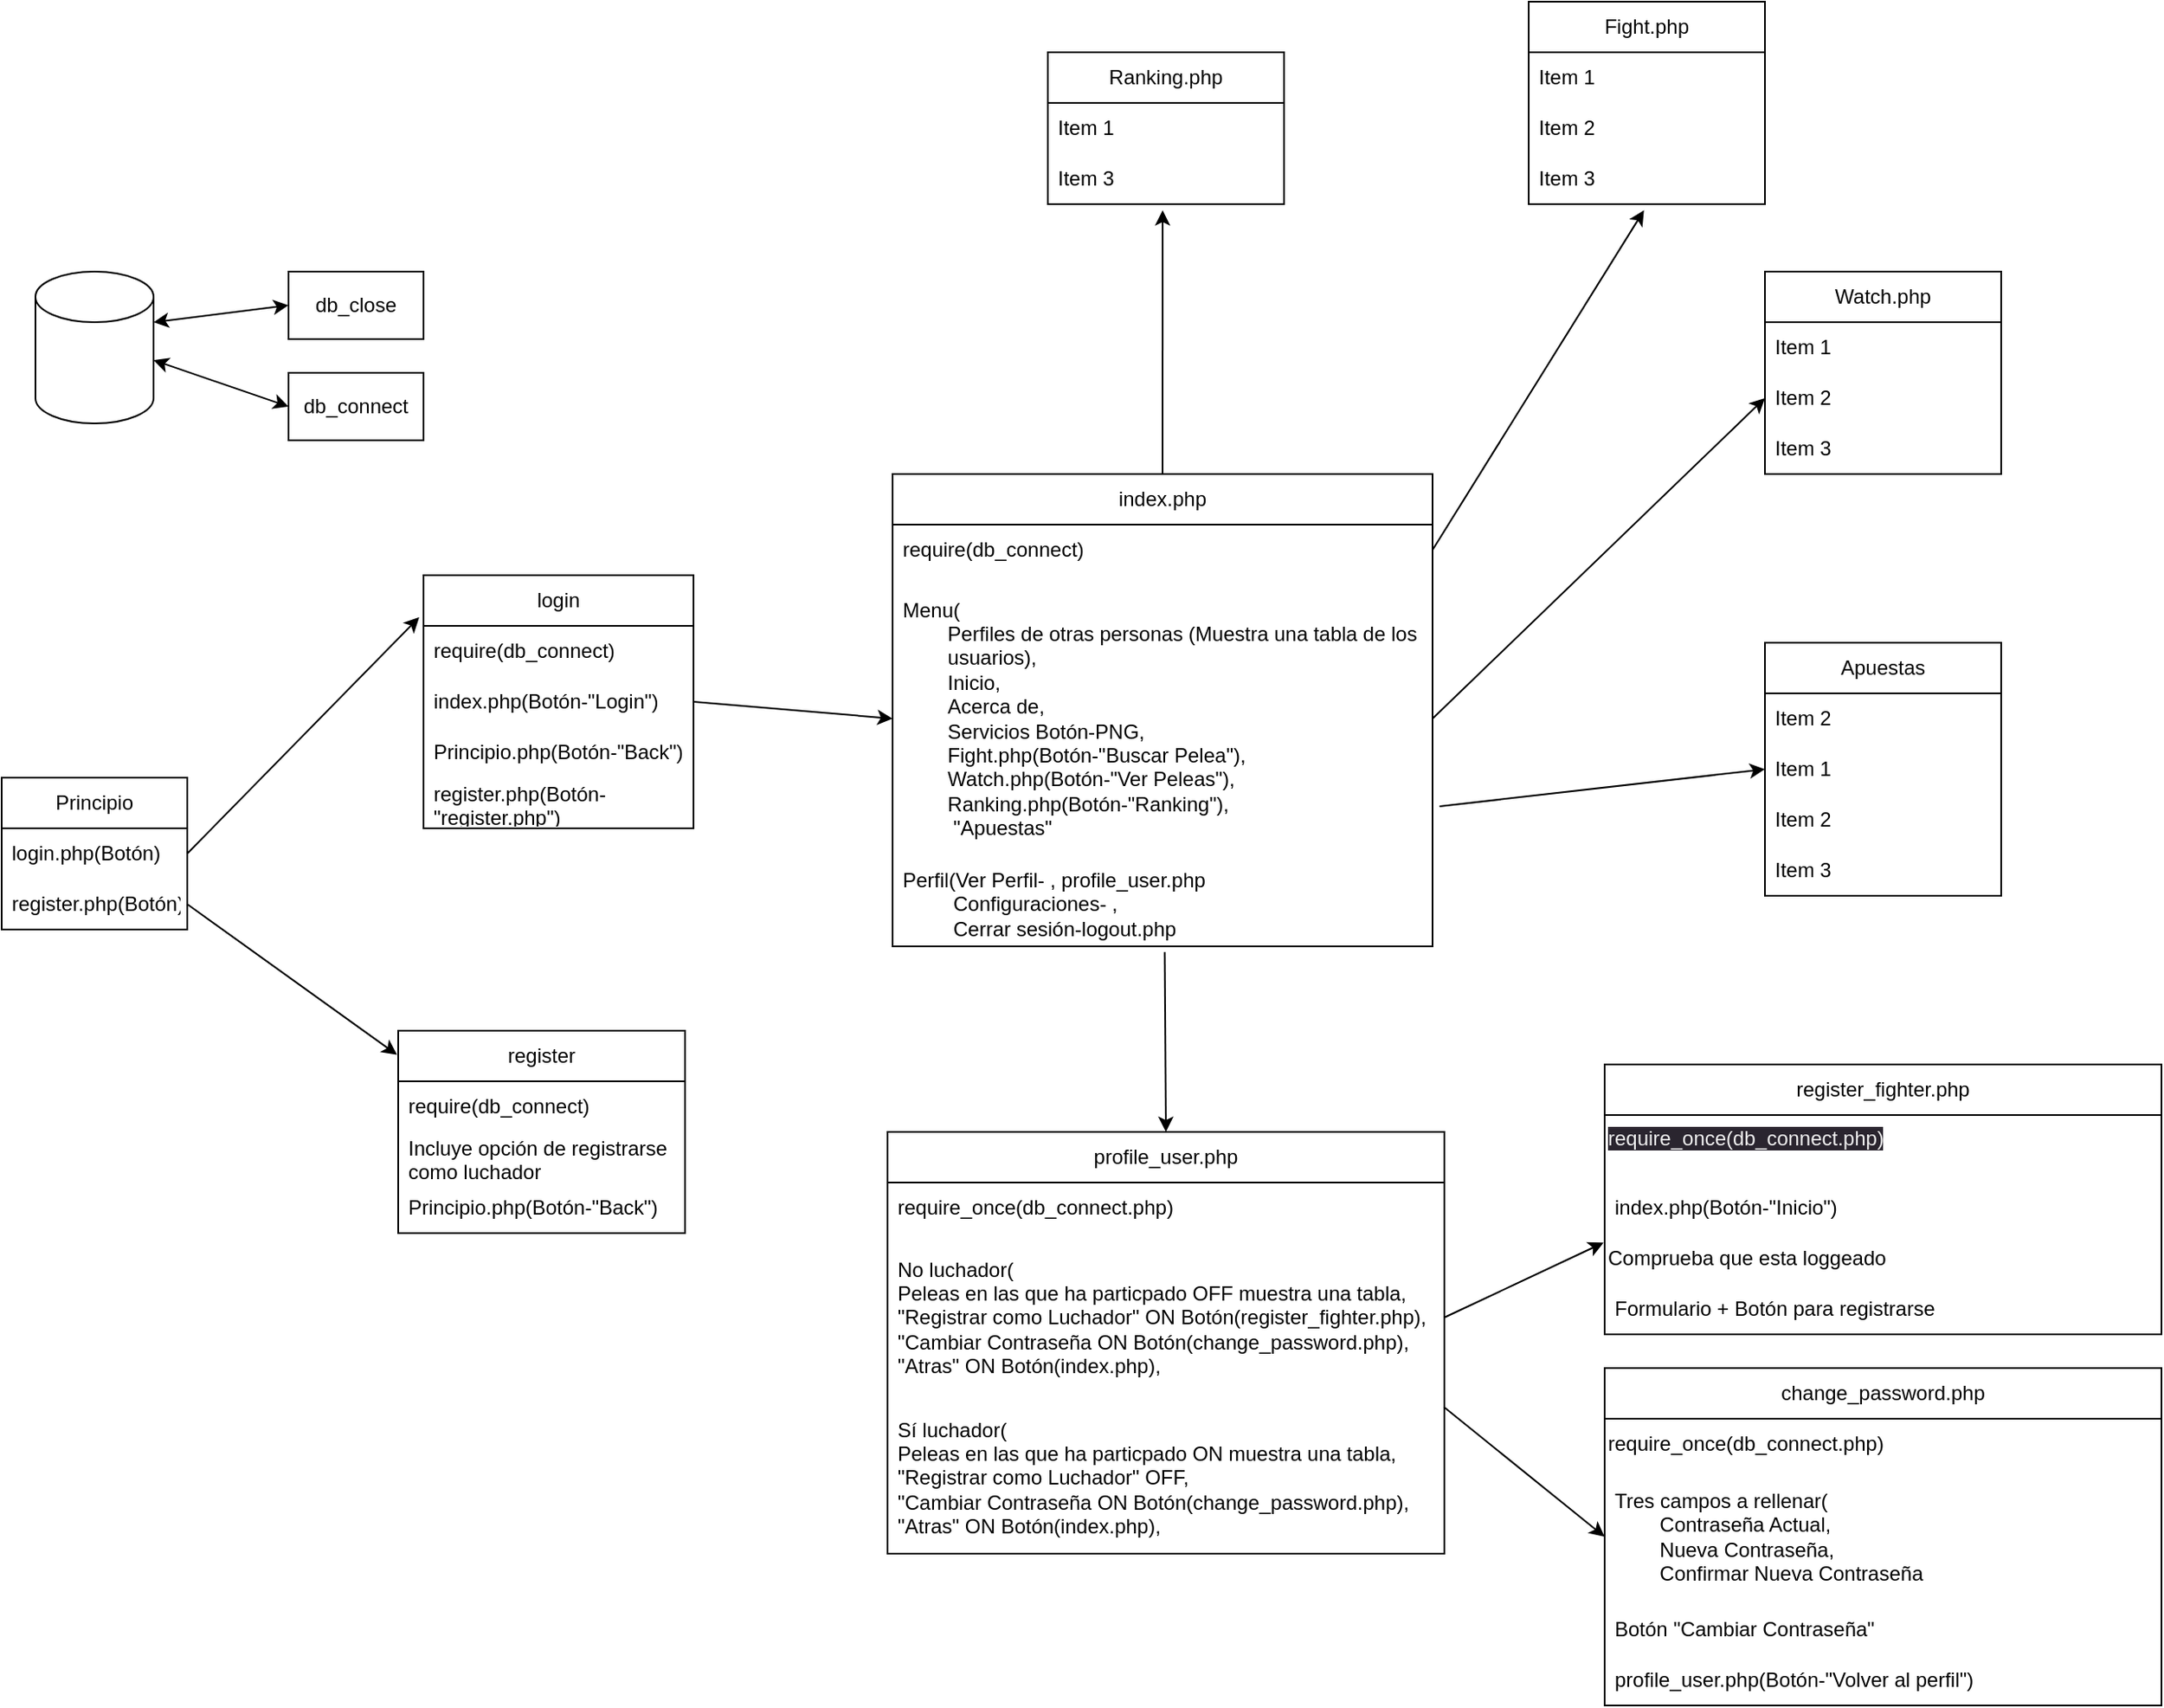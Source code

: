 <mxfile>
    <diagram id="RYVwUwaboL_hRYnuzz9w" name="Page-1">
        <mxGraphModel dx="2844" dy="2314" grid="1" gridSize="10" guides="1" tooltips="1" connect="1" arrows="1" fold="1" page="1" pageScale="1" pageWidth="850" pageHeight="1100" math="0" shadow="0">
            <root>
                <mxCell id="0"/>
                <mxCell id="1" parent="0"/>
                <mxCell id="2" value="" style="shape=cylinder3;whiteSpace=wrap;html=1;boundedLbl=1;backgroundOutline=1;size=15;" parent="1" vertex="1">
                    <mxGeometry x="20" y="10" width="70" height="90" as="geometry"/>
                </mxCell>
                <mxCell id="3" value="Principio" style="swimlane;fontStyle=0;childLayout=stackLayout;horizontal=1;startSize=30;horizontalStack=0;resizeParent=1;resizeParentMax=0;resizeLast=0;collapsible=1;marginBottom=0;whiteSpace=wrap;html=1;" parent="1" vertex="1">
                    <mxGeometry y="310" width="110" height="90" as="geometry"/>
                </mxCell>
                <mxCell id="4" value="login.php(Botón)" style="text;strokeColor=none;fillColor=none;align=left;verticalAlign=middle;spacingLeft=4;spacingRight=4;overflow=hidden;points=[[0,0.5],[1,0.5]];portConstraint=eastwest;rotatable=0;whiteSpace=wrap;html=1;" parent="3" vertex="1">
                    <mxGeometry y="30" width="110" height="30" as="geometry"/>
                </mxCell>
                <mxCell id="5" value="register.php(Botón)" style="text;strokeColor=none;fillColor=none;align=left;verticalAlign=middle;spacingLeft=4;spacingRight=4;overflow=hidden;points=[[0,0.5],[1,0.5]];portConstraint=eastwest;rotatable=0;whiteSpace=wrap;html=1;" parent="3" vertex="1">
                    <mxGeometry y="60" width="110" height="30" as="geometry"/>
                </mxCell>
                <mxCell id="8" style="edgeStyle=none;html=1;exitX=1;exitY=0.5;exitDx=0;exitDy=0;entryX=-0.004;entryY=0.119;entryDx=0;entryDy=0;entryPerimeter=0;" parent="1" source="5" target="15" edge="1">
                    <mxGeometry relative="1" as="geometry">
                        <mxPoint x="220" y="432" as="targetPoint"/>
                    </mxGeometry>
                </mxCell>
                <mxCell id="9" style="edgeStyle=none;html=1;exitX=1;exitY=0.5;exitDx=0;exitDy=0;entryX=-0.016;entryY=0.166;entryDx=0;entryDy=0;entryPerimeter=0;" parent="1" source="4" target="10" edge="1">
                    <mxGeometry relative="1" as="geometry">
                        <mxPoint x="230" y="337.216" as="targetPoint"/>
                    </mxGeometry>
                </mxCell>
                <mxCell id="10" value="login" style="swimlane;fontStyle=0;childLayout=stackLayout;horizontal=1;startSize=30;horizontalStack=0;resizeParent=1;resizeParentMax=0;resizeLast=0;collapsible=1;marginBottom=0;whiteSpace=wrap;html=1;" parent="1" vertex="1">
                    <mxGeometry x="250" y="190" width="160" height="150" as="geometry"/>
                </mxCell>
                <mxCell id="11" value="require(db_connect)" style="text;strokeColor=none;fillColor=none;align=left;verticalAlign=middle;spacingLeft=4;spacingRight=4;overflow=hidden;points=[[0,0.5],[1,0.5]];portConstraint=eastwest;rotatable=0;whiteSpace=wrap;html=1;" parent="10" vertex="1">
                    <mxGeometry y="30" width="160" height="30" as="geometry"/>
                </mxCell>
                <mxCell id="12" value="index.php(Botón-&quot;Login&quot;)" style="text;strokeColor=none;fillColor=none;align=left;verticalAlign=middle;spacingLeft=4;spacingRight=4;overflow=hidden;points=[[0,0.5],[1,0.5]];portConstraint=eastwest;rotatable=0;whiteSpace=wrap;html=1;" parent="10" vertex="1">
                    <mxGeometry y="60" width="160" height="30" as="geometry"/>
                </mxCell>
                <mxCell id="13" value="Principio.php(Botón-&quot;Back&quot;)" style="text;strokeColor=none;fillColor=none;align=left;verticalAlign=middle;spacingLeft=4;spacingRight=4;overflow=hidden;points=[[0,0.5],[1,0.5]];portConstraint=eastwest;rotatable=0;whiteSpace=wrap;html=1;" parent="10" vertex="1">
                    <mxGeometry y="90" width="160" height="30" as="geometry"/>
                </mxCell>
                <mxCell id="27" value="register.php(Botón-&quot;register.php&quot;)" style="text;strokeColor=none;fillColor=none;align=left;verticalAlign=middle;spacingLeft=4;spacingRight=4;overflow=hidden;points=[[0,0.5],[1,0.5]];portConstraint=eastwest;rotatable=0;whiteSpace=wrap;html=1;" parent="10" vertex="1">
                    <mxGeometry y="120" width="160" height="30" as="geometry"/>
                </mxCell>
                <mxCell id="15" value="register" style="swimlane;fontStyle=0;childLayout=stackLayout;horizontal=1;startSize=30;horizontalStack=0;resizeParent=1;resizeParentMax=0;resizeLast=0;collapsible=1;marginBottom=0;whiteSpace=wrap;html=1;" parent="1" vertex="1">
                    <mxGeometry x="235" y="460" width="170" height="120" as="geometry"/>
                </mxCell>
                <mxCell id="16" value="require(db_connect)" style="text;strokeColor=none;fillColor=none;align=left;verticalAlign=middle;spacingLeft=4;spacingRight=4;overflow=hidden;points=[[0,0.5],[1,0.5]];portConstraint=eastwest;rotatable=0;whiteSpace=wrap;html=1;" parent="15" vertex="1">
                    <mxGeometry y="30" width="170" height="30" as="geometry"/>
                </mxCell>
                <mxCell id="17" value="Incluye opción de registrarse como luchador" style="text;strokeColor=none;fillColor=none;align=left;verticalAlign=middle;spacingLeft=4;spacingRight=4;overflow=hidden;points=[[0,0.5],[1,0.5]];portConstraint=eastwest;rotatable=0;whiteSpace=wrap;html=1;" parent="15" vertex="1">
                    <mxGeometry y="60" width="170" height="30" as="geometry"/>
                </mxCell>
                <mxCell id="18" value="Principio.php(Botón-&quot;Back&quot;)" style="text;strokeColor=none;fillColor=none;align=left;verticalAlign=middle;spacingLeft=4;spacingRight=4;overflow=hidden;points=[[0,0.5],[1,0.5]];portConstraint=eastwest;rotatable=0;whiteSpace=wrap;html=1;" parent="15" vertex="1">
                    <mxGeometry y="90" width="170" height="30" as="geometry"/>
                </mxCell>
                <mxCell id="19" value="db_close" style="rounded=0;whiteSpace=wrap;html=1;" parent="1" vertex="1">
                    <mxGeometry x="170" y="10" width="80" height="40" as="geometry"/>
                </mxCell>
                <mxCell id="20" value="db_connect" style="rounded=0;whiteSpace=wrap;html=1;" parent="1" vertex="1">
                    <mxGeometry x="170" y="70" width="80" height="40" as="geometry"/>
                </mxCell>
                <mxCell id="23" value="" style="endArrow=classic;startArrow=classic;html=1;exitX=1;exitY=0;exitDx=0;exitDy=30;exitPerimeter=0;entryX=0;entryY=0.5;entryDx=0;entryDy=0;" parent="1" source="2" target="19" edge="1">
                    <mxGeometry width="50" height="50" relative="1" as="geometry">
                        <mxPoint x="110" y="60" as="sourcePoint"/>
                        <mxPoint x="170" y="40" as="targetPoint"/>
                    </mxGeometry>
                </mxCell>
                <mxCell id="24" value="" style="endArrow=classic;startArrow=classic;html=1;exitX=1;exitY=0;exitDx=0;exitDy=52.5;exitPerimeter=0;entryX=0;entryY=0.5;entryDx=0;entryDy=0;" parent="1" source="2" target="20" edge="1">
                    <mxGeometry width="50" height="50" relative="1" as="geometry">
                        <mxPoint x="120" y="150" as="sourcePoint"/>
                        <mxPoint x="170" y="100" as="targetPoint"/>
                    </mxGeometry>
                </mxCell>
                <mxCell id="108" value="index.php&lt;br&gt;" style="swimlane;fontStyle=0;childLayout=stackLayout;horizontal=1;startSize=30;horizontalStack=0;resizeParent=1;resizeParentMax=0;resizeLast=0;collapsible=1;marginBottom=0;whiteSpace=wrap;html=1;" vertex="1" parent="1">
                    <mxGeometry x="528" y="130" width="320" height="280" as="geometry"/>
                </mxCell>
                <mxCell id="109" value="require(db_connect)" style="text;strokeColor=none;fillColor=none;align=left;verticalAlign=middle;spacingLeft=4;spacingRight=4;overflow=hidden;points=[[0,0.5],[1,0.5]];portConstraint=eastwest;rotatable=0;whiteSpace=wrap;html=1;" vertex="1" parent="108">
                    <mxGeometry y="30" width="320" height="30" as="geometry"/>
                </mxCell>
                <mxCell id="110" value="Menu(&lt;br&gt;&lt;span style=&quot;white-space: pre;&quot;&gt;&#9;&lt;/span&gt;Perfiles de otras personas (Muestra una tabla de los &lt;span style=&quot;white-space: pre;&quot;&gt;&#9;&lt;/span&gt;usuarios),&lt;br&gt;&lt;span style=&quot;white-space: pre;&quot;&gt;&#9;&lt;/span&gt;Inicio, &lt;br&gt;&lt;span style=&quot;white-space: pre;&quot;&gt;&#9;&lt;/span&gt;Acerca de, &lt;br&gt;&lt;span style=&quot;white-space: pre;&quot;&gt;&#9;&lt;/span&gt;Servicios Botón-PNG,&lt;br&gt;&lt;span style=&quot;white-space: pre;&quot;&gt;&#9;&lt;/span&gt;Fight.php(Botón-&quot;Buscar Pelea&quot;), &lt;br&gt;&lt;span style=&quot;white-space: pre;&quot;&gt;&#9;&lt;/span&gt;Watch.php(Botón-&quot;Ver Peleas&quot;),&lt;br&gt;&lt;span style=&quot;white-space: pre;&quot;&gt;&#9;&lt;/span&gt;Ranking.php(Botón-&quot;Ranking&quot;),&lt;br&gt;&lt;span style=&quot;white-space: pre;&quot;&gt;&#9;&lt;/span&gt;&amp;nbsp;&quot;Apuestas&quot;" style="text;strokeColor=none;fillColor=none;align=left;verticalAlign=middle;spacingLeft=4;spacingRight=4;overflow=hidden;points=[[0,0.5],[1,0.5]];portConstraint=eastwest;rotatable=0;whiteSpace=wrap;html=1;" vertex="1" parent="108">
                    <mxGeometry y="60" width="320" height="170" as="geometry"/>
                </mxCell>
                <mxCell id="111" value="Perfil(Ver Perfil- , profile_user.php&lt;br&gt;&lt;span style=&quot;white-space: pre;&quot;&gt;&#9;&lt;/span&gt;&amp;nbsp;Configuraciones- ,&lt;br&gt;&lt;span style=&quot;white-space: pre;&quot;&gt;&#9;&lt;/span&gt;&amp;nbsp;Cerrar sesión-logout.php" style="text;strokeColor=none;fillColor=none;align=left;verticalAlign=middle;spacingLeft=4;spacingRight=4;overflow=hidden;points=[[0,0.5],[1,0.5]];portConstraint=eastwest;rotatable=0;whiteSpace=wrap;html=1;" vertex="1" parent="108">
                    <mxGeometry y="230" width="320" height="50" as="geometry"/>
                </mxCell>
                <mxCell id="113" value="" style="endArrow=classic;html=1;exitX=1;exitY=0.5;exitDx=0;exitDy=0;entryX=0;entryY=0.5;entryDx=0;entryDy=0;" edge="1" parent="1" source="12" target="110">
                    <mxGeometry width="50" height="50" relative="1" as="geometry">
                        <mxPoint x="420" y="290" as="sourcePoint"/>
                        <mxPoint x="470" y="240" as="targetPoint"/>
                    </mxGeometry>
                </mxCell>
                <mxCell id="114" value="" style="endArrow=classic;html=1;exitX=0.504;exitY=1.068;exitDx=0;exitDy=0;exitPerimeter=0;entryX=0.5;entryY=0;entryDx=0;entryDy=0;" edge="1" parent="1" source="111" target="115">
                    <mxGeometry width="50" height="50" relative="1" as="geometry">
                        <mxPoint x="730" y="405" as="sourcePoint"/>
                        <mxPoint x="631" y="520" as="targetPoint"/>
                    </mxGeometry>
                </mxCell>
                <mxCell id="115" value="profile_user.php" style="swimlane;fontStyle=0;childLayout=stackLayout;horizontal=1;startSize=30;horizontalStack=0;resizeParent=1;resizeParentMax=0;resizeLast=0;collapsible=1;marginBottom=0;whiteSpace=wrap;html=1;" vertex="1" parent="1">
                    <mxGeometry x="525" y="520" width="330" height="250" as="geometry"/>
                </mxCell>
                <mxCell id="116" value="require_once(db_connect.php)" style="text;strokeColor=none;fillColor=none;align=left;verticalAlign=middle;spacingLeft=4;spacingRight=4;overflow=hidden;points=[[0,0.5],[1,0.5]];portConstraint=eastwest;rotatable=0;whiteSpace=wrap;html=1;" vertex="1" parent="115">
                    <mxGeometry y="30" width="330" height="30" as="geometry"/>
                </mxCell>
                <mxCell id="117" value="No luchador(&lt;br&gt;Peleas en las que ha particpado OFF muestra una tabla,&lt;br&gt;&quot;Registrar como Luchador&quot; ON Botón(register_fighter.php),&lt;br&gt;&quot;Cambiar Contraseña ON Botón(change_password.php),&lt;br&gt;&quot;Atras&quot; ON Botón(index.php)," style="text;strokeColor=none;fillColor=none;align=left;verticalAlign=middle;spacingLeft=4;spacingRight=4;overflow=hidden;points=[[0,0.5],[1,0.5]];portConstraint=eastwest;rotatable=0;whiteSpace=wrap;html=1;" vertex="1" parent="115">
                    <mxGeometry y="60" width="330" height="100" as="geometry"/>
                </mxCell>
                <mxCell id="118" value="Sí luchador(&lt;br&gt;Peleas en las que ha particpado ON muestra una tabla, &lt;br&gt;&quot;Registrar como Luchador&quot; OFF,&lt;br&gt;&quot;Cambiar Contraseña ON Botón(change_password.php),&lt;br&gt;&quot;Atras&quot; ON Botón(index.php)," style="text;strokeColor=none;fillColor=none;align=left;verticalAlign=middle;spacingLeft=4;spacingRight=4;overflow=hidden;points=[[0,0.5],[1,0.5]];portConstraint=eastwest;rotatable=0;whiteSpace=wrap;html=1;" vertex="1" parent="115">
                    <mxGeometry y="160" width="330" height="90" as="geometry"/>
                </mxCell>
                <mxCell id="119" value="register_fighter.php" style="swimlane;fontStyle=0;childLayout=stackLayout;horizontal=1;startSize=30;horizontalStack=0;resizeParent=1;resizeParentMax=0;resizeLast=0;collapsible=1;marginBottom=0;whiteSpace=wrap;html=1;" vertex="1" parent="1">
                    <mxGeometry x="950" y="480" width="330" height="160" as="geometry"/>
                </mxCell>
                <mxCell id="131" value="&lt;span style=&quot;color: rgb(240, 240, 240); font-family: Helvetica; font-size: 12px; font-style: normal; font-variant-ligatures: normal; font-variant-caps: normal; font-weight: 400; letter-spacing: normal; orphans: 2; text-align: left; text-indent: 0px; text-transform: none; widows: 2; word-spacing: 0px; -webkit-text-stroke-width: 0px; background-color: rgb(42, 37, 47); text-decoration-thickness: initial; text-decoration-style: initial; text-decoration-color: initial; float: none; display: inline !important;&quot;&gt;require_once(db_connect.php)&lt;/span&gt;" style="text;whiteSpace=wrap;html=1;" vertex="1" parent="119">
                    <mxGeometry y="30" width="330" height="40" as="geometry"/>
                </mxCell>
                <mxCell id="120" value="index.php(Botón-&quot;Inicio&quot;)" style="text;strokeColor=none;fillColor=none;align=left;verticalAlign=middle;spacingLeft=4;spacingRight=4;overflow=hidden;points=[[0,0.5],[1,0.5]];portConstraint=eastwest;rotatable=0;whiteSpace=wrap;html=1;" vertex="1" parent="119">
                    <mxGeometry y="70" width="330" height="30" as="geometry"/>
                </mxCell>
                <mxCell id="127" value="Comprueba que esta loggeado" style="text;html=1;align=left;verticalAlign=middle;resizable=0;points=[];autosize=1;strokeColor=none;fillColor=none;" vertex="1" parent="119">
                    <mxGeometry y="100" width="330" height="30" as="geometry"/>
                </mxCell>
                <mxCell id="121" value="Formulario + Botón para registrarse" style="text;strokeColor=none;fillColor=none;align=left;verticalAlign=middle;spacingLeft=4;spacingRight=4;overflow=hidden;points=[[0,0.5],[1,0.5]];portConstraint=eastwest;rotatable=0;whiteSpace=wrap;html=1;" vertex="1" parent="119">
                    <mxGeometry y="130" width="330" height="30" as="geometry"/>
                </mxCell>
                <mxCell id="123" value="change_password.php" style="swimlane;fontStyle=0;childLayout=stackLayout;horizontal=1;startSize=30;horizontalStack=0;resizeParent=1;resizeParentMax=0;resizeLast=0;collapsible=1;marginBottom=0;whiteSpace=wrap;html=1;" vertex="1" parent="1">
                    <mxGeometry x="950" y="660" width="330" height="200" as="geometry"/>
                </mxCell>
                <mxCell id="128" value="require_once(db_connect.php)" style="text;html=1;align=left;verticalAlign=middle;resizable=0;points=[];autosize=1;strokeColor=none;fillColor=none;" vertex="1" parent="123">
                    <mxGeometry y="30" width="330" height="30" as="geometry"/>
                </mxCell>
                <mxCell id="124" value="Tres campos a rellenar(&lt;br&gt;&lt;span style=&quot;white-space: pre;&quot;&gt;&#9;&lt;/span&gt;Contraseña Actual,&lt;br&gt;&lt;span style=&quot;white-space: pre;&quot;&gt;&#9;&lt;/span&gt;Nueva Contraseña,&lt;br&gt;&lt;span style=&quot;white-space: pre;&quot;&gt;&#9;&lt;/span&gt;Confirmar Nueva Contraseña" style="text;strokeColor=none;fillColor=none;align=left;verticalAlign=middle;spacingLeft=4;spacingRight=4;overflow=hidden;points=[[0,0.5],[1,0.5]];portConstraint=eastwest;rotatable=0;whiteSpace=wrap;html=1;" vertex="1" parent="123">
                    <mxGeometry y="60" width="330" height="80" as="geometry"/>
                </mxCell>
                <mxCell id="125" value="Botón &quot;Cambiar Contraseña&quot;" style="text;strokeColor=none;fillColor=none;align=left;verticalAlign=middle;spacingLeft=4;spacingRight=4;overflow=hidden;points=[[0,0.5],[1,0.5]];portConstraint=eastwest;rotatable=0;whiteSpace=wrap;html=1;" vertex="1" parent="123">
                    <mxGeometry y="140" width="330" height="30" as="geometry"/>
                </mxCell>
                <mxCell id="126" value="profile_user.php(Botón-&quot;Volver al perfil&quot;)" style="text;strokeColor=none;fillColor=none;align=left;verticalAlign=middle;spacingLeft=4;spacingRight=4;overflow=hidden;points=[[0,0.5],[1,0.5]];portConstraint=eastwest;rotatable=0;whiteSpace=wrap;html=1;" vertex="1" parent="123">
                    <mxGeometry y="170" width="330" height="30" as="geometry"/>
                </mxCell>
                <mxCell id="129" value="" style="endArrow=classic;html=1;exitX=1;exitY=0.5;exitDx=0;exitDy=0;entryX=-0.002;entryY=0.189;entryDx=0;entryDy=0;entryPerimeter=0;" edge="1" parent="1" source="117" target="127">
                    <mxGeometry width="50" height="50" relative="1" as="geometry">
                        <mxPoint x="880" y="610" as="sourcePoint"/>
                        <mxPoint x="930" y="560" as="targetPoint"/>
                    </mxGeometry>
                </mxCell>
                <mxCell id="130" value="" style="endArrow=classic;html=1;exitX=0.999;exitY=1.03;exitDx=0;exitDy=0;exitPerimeter=0;entryX=0;entryY=0.5;entryDx=0;entryDy=0;" edge="1" parent="1" source="117" target="124">
                    <mxGeometry width="50" height="50" relative="1" as="geometry">
                        <mxPoint x="880" y="780" as="sourcePoint"/>
                        <mxPoint x="930" y="730" as="targetPoint"/>
                    </mxGeometry>
                </mxCell>
                <mxCell id="132" value="Apuestas" style="swimlane;fontStyle=0;childLayout=stackLayout;horizontal=1;startSize=30;horizontalStack=0;resizeParent=1;resizeParentMax=0;resizeLast=0;collapsible=1;marginBottom=0;whiteSpace=wrap;html=1;" vertex="1" parent="1">
                    <mxGeometry x="1045" y="230" width="140" height="150" as="geometry"/>
                </mxCell>
                <mxCell id="138" value="Item 2" style="text;strokeColor=none;fillColor=none;align=left;verticalAlign=middle;spacingLeft=4;spacingRight=4;overflow=hidden;points=[[0,0.5],[1,0.5]];portConstraint=eastwest;rotatable=0;whiteSpace=wrap;html=1;" vertex="1" parent="132">
                    <mxGeometry y="30" width="140" height="30" as="geometry"/>
                </mxCell>
                <mxCell id="133" value="Item 1" style="text;strokeColor=none;fillColor=none;align=left;verticalAlign=middle;spacingLeft=4;spacingRight=4;overflow=hidden;points=[[0,0.5],[1,0.5]];portConstraint=eastwest;rotatable=0;whiteSpace=wrap;html=1;" vertex="1" parent="132">
                    <mxGeometry y="60" width="140" height="30" as="geometry"/>
                </mxCell>
                <mxCell id="134" value="Item 2" style="text;strokeColor=none;fillColor=none;align=left;verticalAlign=middle;spacingLeft=4;spacingRight=4;overflow=hidden;points=[[0,0.5],[1,0.5]];portConstraint=eastwest;rotatable=0;whiteSpace=wrap;html=1;" vertex="1" parent="132">
                    <mxGeometry y="90" width="140" height="30" as="geometry"/>
                </mxCell>
                <mxCell id="135" value="Item 3" style="text;strokeColor=none;fillColor=none;align=left;verticalAlign=middle;spacingLeft=4;spacingRight=4;overflow=hidden;points=[[0,0.5],[1,0.5]];portConstraint=eastwest;rotatable=0;whiteSpace=wrap;html=1;" vertex="1" parent="132">
                    <mxGeometry y="120" width="140" height="30" as="geometry"/>
                </mxCell>
                <mxCell id="136" value="Ranking.php" style="swimlane;fontStyle=0;childLayout=stackLayout;horizontal=1;startSize=30;horizontalStack=0;resizeParent=1;resizeParentMax=0;resizeLast=0;collapsible=1;marginBottom=0;whiteSpace=wrap;html=1;" vertex="1" parent="1">
                    <mxGeometry x="620" y="-120" width="140" height="90" as="geometry"/>
                </mxCell>
                <mxCell id="137" value="Item 1" style="text;strokeColor=none;fillColor=none;align=left;verticalAlign=middle;spacingLeft=4;spacingRight=4;overflow=hidden;points=[[0,0.5],[1,0.5]];portConstraint=eastwest;rotatable=0;whiteSpace=wrap;html=1;" vertex="1" parent="136">
                    <mxGeometry y="30" width="140" height="30" as="geometry"/>
                </mxCell>
                <mxCell id="139" value="Item 3" style="text;strokeColor=none;fillColor=none;align=left;verticalAlign=middle;spacingLeft=4;spacingRight=4;overflow=hidden;points=[[0,0.5],[1,0.5]];portConstraint=eastwest;rotatable=0;whiteSpace=wrap;html=1;" vertex="1" parent="136">
                    <mxGeometry y="60" width="140" height="30" as="geometry"/>
                </mxCell>
                <mxCell id="140" value="Watch.php" style="swimlane;fontStyle=0;childLayout=stackLayout;horizontal=1;startSize=30;horizontalStack=0;resizeParent=1;resizeParentMax=0;resizeLast=0;collapsible=1;marginBottom=0;whiteSpace=wrap;html=1;" vertex="1" parent="1">
                    <mxGeometry x="1045" y="10" width="140" height="120" as="geometry"/>
                </mxCell>
                <mxCell id="141" value="Item 1" style="text;strokeColor=none;fillColor=none;align=left;verticalAlign=middle;spacingLeft=4;spacingRight=4;overflow=hidden;points=[[0,0.5],[1,0.5]];portConstraint=eastwest;rotatable=0;whiteSpace=wrap;html=1;" vertex="1" parent="140">
                    <mxGeometry y="30" width="140" height="30" as="geometry"/>
                </mxCell>
                <mxCell id="142" value="Item 2" style="text;strokeColor=none;fillColor=none;align=left;verticalAlign=middle;spacingLeft=4;spacingRight=4;overflow=hidden;points=[[0,0.5],[1,0.5]];portConstraint=eastwest;rotatable=0;whiteSpace=wrap;html=1;" vertex="1" parent="140">
                    <mxGeometry y="60" width="140" height="30" as="geometry"/>
                </mxCell>
                <mxCell id="143" value="Item 3" style="text;strokeColor=none;fillColor=none;align=left;verticalAlign=middle;spacingLeft=4;spacingRight=4;overflow=hidden;points=[[0,0.5],[1,0.5]];portConstraint=eastwest;rotatable=0;whiteSpace=wrap;html=1;" vertex="1" parent="140">
                    <mxGeometry y="90" width="140" height="30" as="geometry"/>
                </mxCell>
                <mxCell id="144" value="Fight.php" style="swimlane;fontStyle=0;childLayout=stackLayout;horizontal=1;startSize=30;horizontalStack=0;resizeParent=1;resizeParentMax=0;resizeLast=0;collapsible=1;marginBottom=0;whiteSpace=wrap;html=1;" vertex="1" parent="1">
                    <mxGeometry x="905" y="-150" width="140" height="120" as="geometry"/>
                </mxCell>
                <mxCell id="145" value="Item 1" style="text;strokeColor=none;fillColor=none;align=left;verticalAlign=middle;spacingLeft=4;spacingRight=4;overflow=hidden;points=[[0,0.5],[1,0.5]];portConstraint=eastwest;rotatable=0;whiteSpace=wrap;html=1;" vertex="1" parent="144">
                    <mxGeometry y="30" width="140" height="30" as="geometry"/>
                </mxCell>
                <mxCell id="146" value="Item 2" style="text;strokeColor=none;fillColor=none;align=left;verticalAlign=middle;spacingLeft=4;spacingRight=4;overflow=hidden;points=[[0,0.5],[1,0.5]];portConstraint=eastwest;rotatable=0;whiteSpace=wrap;html=1;" vertex="1" parent="144">
                    <mxGeometry y="60" width="140" height="30" as="geometry"/>
                </mxCell>
                <mxCell id="147" value="Item 3" style="text;strokeColor=none;fillColor=none;align=left;verticalAlign=middle;spacingLeft=4;spacingRight=4;overflow=hidden;points=[[0,0.5],[1,0.5]];portConstraint=eastwest;rotatable=0;whiteSpace=wrap;html=1;" vertex="1" parent="144">
                    <mxGeometry y="90" width="140" height="30" as="geometry"/>
                </mxCell>
                <mxCell id="148" value="" style="endArrow=classic;html=1;exitX=1.013;exitY=0.806;exitDx=0;exitDy=0;exitPerimeter=0;entryX=0;entryY=0.5;entryDx=0;entryDy=0;" edge="1" parent="1" source="110" target="133">
                    <mxGeometry width="50" height="50" relative="1" as="geometry">
                        <mxPoint x="890" y="170" as="sourcePoint"/>
                        <mxPoint x="940" y="120" as="targetPoint"/>
                    </mxGeometry>
                </mxCell>
                <mxCell id="149" value="" style="endArrow=classic;html=1;exitX=1;exitY=0.5;exitDx=0;exitDy=0;entryX=0;entryY=0.5;entryDx=0;entryDy=0;" edge="1" parent="1" source="110" target="142">
                    <mxGeometry width="50" height="50" relative="1" as="geometry">
                        <mxPoint x="890" y="170" as="sourcePoint"/>
                        <mxPoint x="940" y="120" as="targetPoint"/>
                    </mxGeometry>
                </mxCell>
                <mxCell id="150" value="" style="endArrow=classic;html=1;exitX=1;exitY=0.5;exitDx=0;exitDy=0;entryX=0.488;entryY=1.122;entryDx=0;entryDy=0;entryPerimeter=0;" edge="1" parent="1" source="109" target="147">
                    <mxGeometry width="50" height="50" relative="1" as="geometry">
                        <mxPoint x="890" y="170" as="sourcePoint"/>
                        <mxPoint x="940" y="120" as="targetPoint"/>
                    </mxGeometry>
                </mxCell>
                <mxCell id="151" value="" style="endArrow=classic;html=1;entryX=0.486;entryY=1.122;entryDx=0;entryDy=0;entryPerimeter=0;exitX=0.5;exitY=0;exitDx=0;exitDy=0;" edge="1" parent="1" source="108" target="139">
                    <mxGeometry width="50" height="50" relative="1" as="geometry">
                        <mxPoint x="890" y="170" as="sourcePoint"/>
                        <mxPoint x="940" y="120" as="targetPoint"/>
                    </mxGeometry>
                </mxCell>
            </root>
        </mxGraphModel>
    </diagram>
</mxfile>